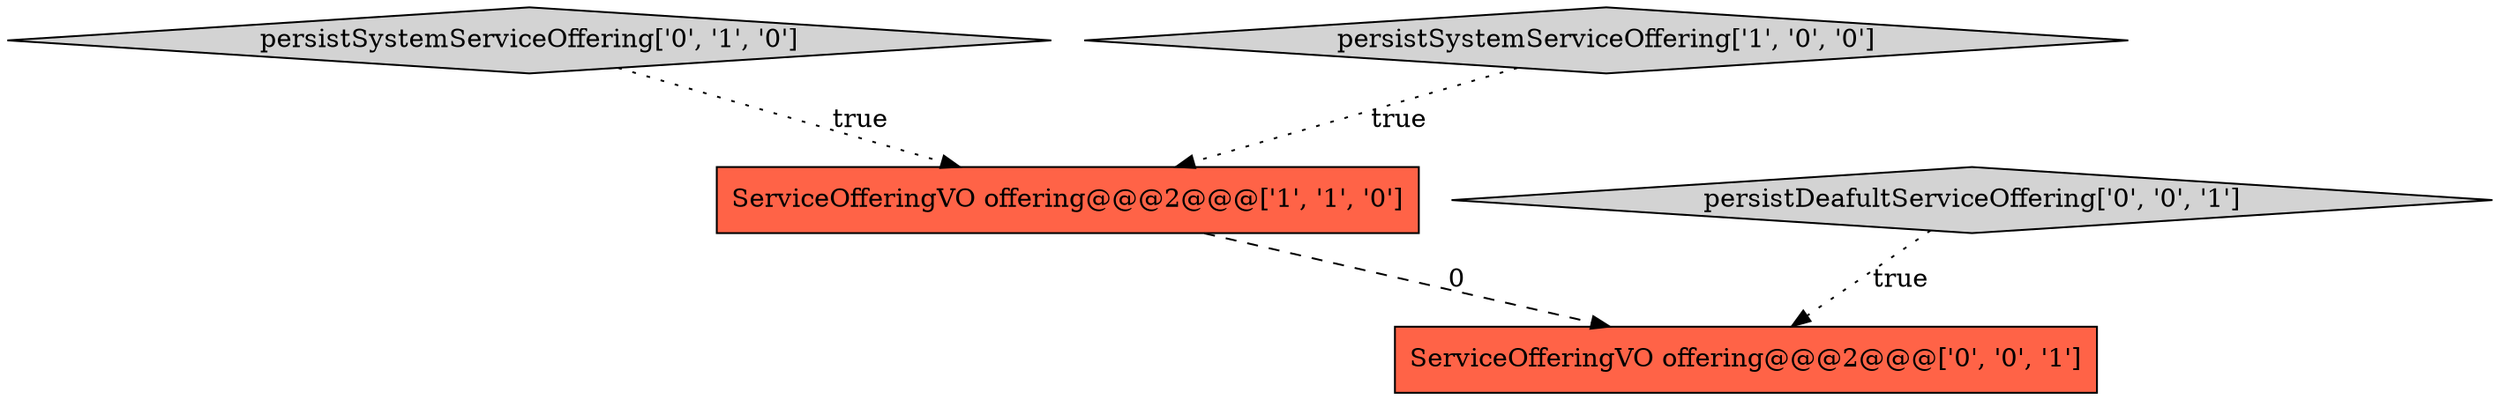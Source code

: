 digraph {
3 [style = filled, label = "ServiceOfferingVO offering@@@2@@@['0', '0', '1']", fillcolor = tomato, shape = box image = "AAA0AAABBB3BBB"];
2 [style = filled, label = "persistSystemServiceOffering['0', '1', '0']", fillcolor = lightgray, shape = diamond image = "AAA0AAABBB2BBB"];
0 [style = filled, label = "persistSystemServiceOffering['1', '0', '0']", fillcolor = lightgray, shape = diamond image = "AAA0AAABBB1BBB"];
1 [style = filled, label = "ServiceOfferingVO offering@@@2@@@['1', '1', '0']", fillcolor = tomato, shape = box image = "AAA0AAABBB1BBB"];
4 [style = filled, label = "persistDeafultServiceOffering['0', '0', '1']", fillcolor = lightgray, shape = diamond image = "AAA0AAABBB3BBB"];
2->1 [style = dotted, label="true"];
0->1 [style = dotted, label="true"];
4->3 [style = dotted, label="true"];
1->3 [style = dashed, label="0"];
}
